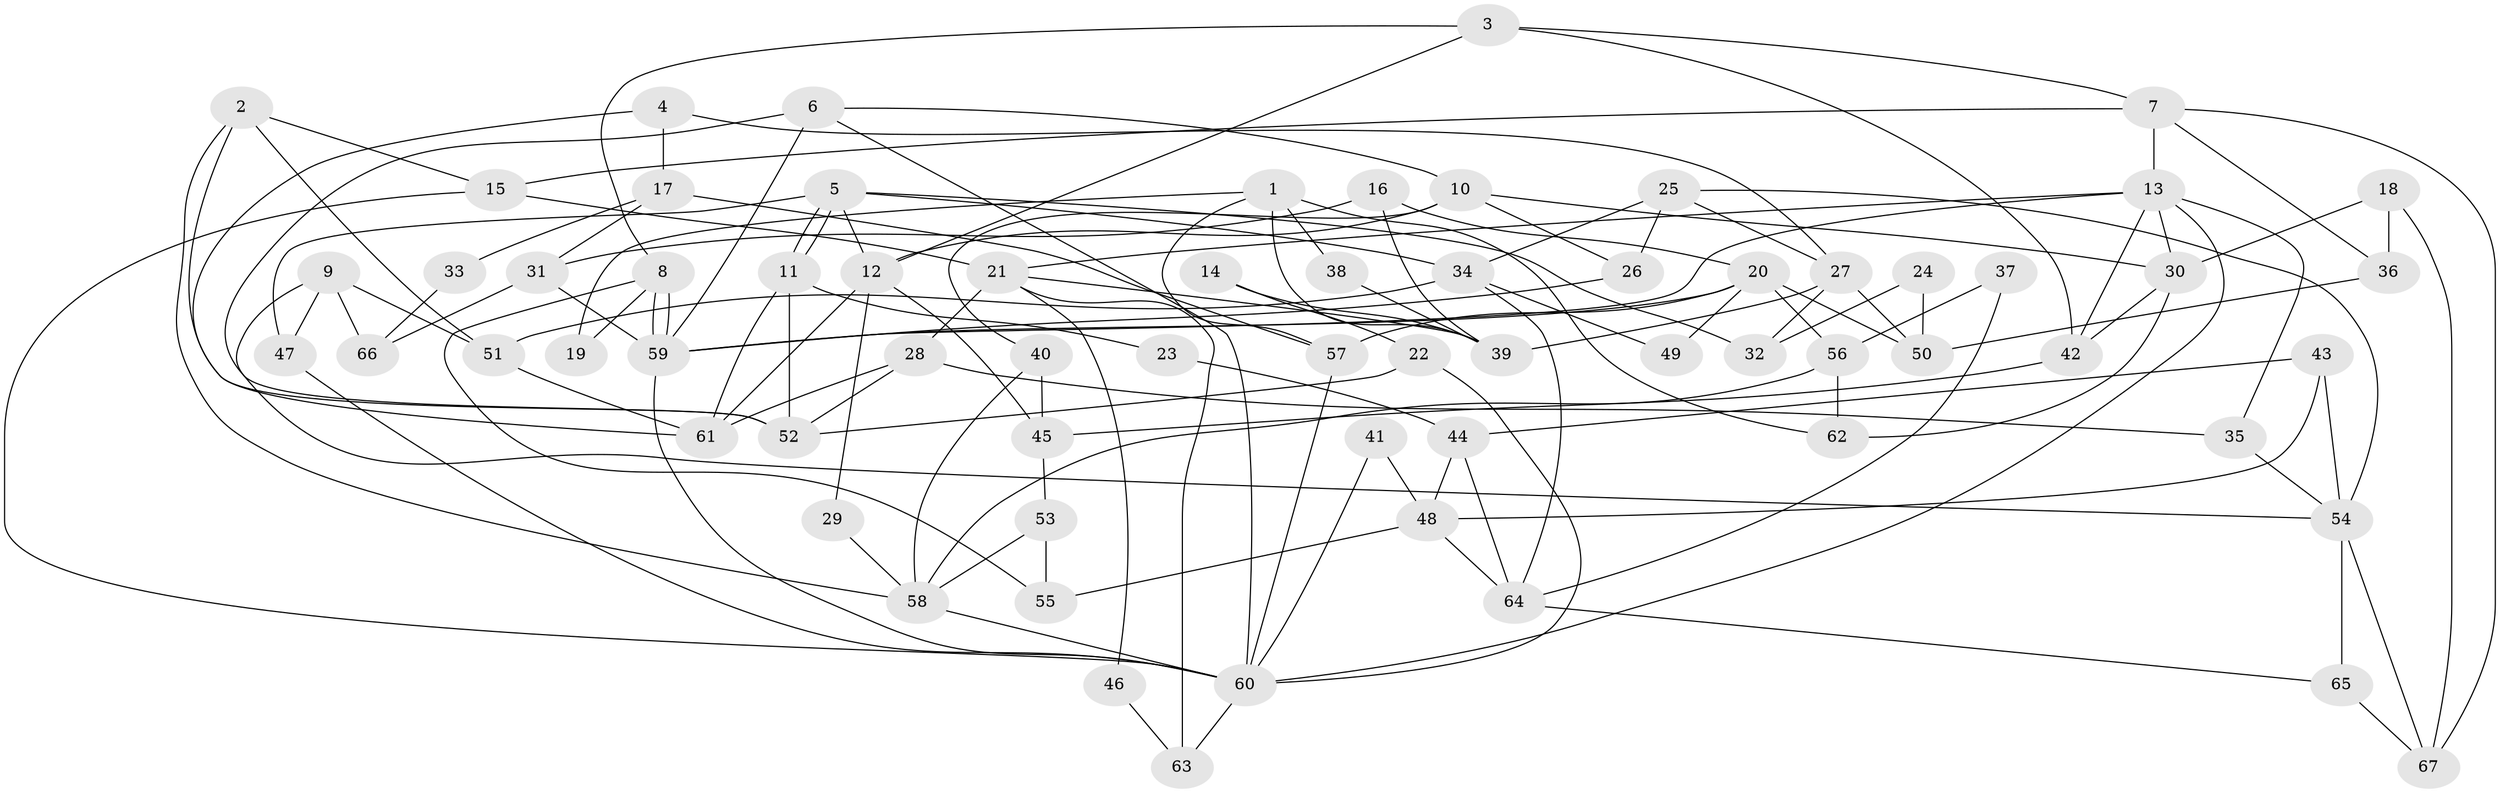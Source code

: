 // Generated by graph-tools (version 1.1) at 2025/36/03/09/25 02:36:11]
// undirected, 67 vertices, 134 edges
graph export_dot {
graph [start="1"]
  node [color=gray90,style=filled];
  1;
  2;
  3;
  4;
  5;
  6;
  7;
  8;
  9;
  10;
  11;
  12;
  13;
  14;
  15;
  16;
  17;
  18;
  19;
  20;
  21;
  22;
  23;
  24;
  25;
  26;
  27;
  28;
  29;
  30;
  31;
  32;
  33;
  34;
  35;
  36;
  37;
  38;
  39;
  40;
  41;
  42;
  43;
  44;
  45;
  46;
  47;
  48;
  49;
  50;
  51;
  52;
  53;
  54;
  55;
  56;
  57;
  58;
  59;
  60;
  61;
  62;
  63;
  64;
  65;
  66;
  67;
  1 -- 62;
  1 -- 57;
  1 -- 19;
  1 -- 38;
  1 -- 39;
  2 -- 51;
  2 -- 52;
  2 -- 15;
  2 -- 58;
  3 -- 7;
  3 -- 42;
  3 -- 8;
  3 -- 12;
  4 -- 17;
  4 -- 61;
  4 -- 27;
  5 -- 12;
  5 -- 11;
  5 -- 11;
  5 -- 32;
  5 -- 34;
  5 -- 47;
  6 -- 60;
  6 -- 52;
  6 -- 10;
  6 -- 59;
  7 -- 13;
  7 -- 15;
  7 -- 36;
  7 -- 67;
  8 -- 59;
  8 -- 59;
  8 -- 19;
  8 -- 55;
  9 -- 47;
  9 -- 54;
  9 -- 51;
  9 -- 66;
  10 -- 12;
  10 -- 26;
  10 -- 30;
  10 -- 40;
  11 -- 61;
  11 -- 23;
  11 -- 52;
  12 -- 45;
  12 -- 29;
  12 -- 61;
  13 -- 21;
  13 -- 59;
  13 -- 30;
  13 -- 35;
  13 -- 42;
  13 -- 60;
  14 -- 39;
  14 -- 22;
  15 -- 60;
  15 -- 21;
  16 -- 20;
  16 -- 39;
  16 -- 31;
  17 -- 57;
  17 -- 31;
  17 -- 33;
  18 -- 67;
  18 -- 30;
  18 -- 36;
  20 -- 50;
  20 -- 59;
  20 -- 49;
  20 -- 56;
  20 -- 57;
  21 -- 39;
  21 -- 28;
  21 -- 46;
  21 -- 63;
  22 -- 52;
  22 -- 60;
  23 -- 44;
  24 -- 50;
  24 -- 32;
  25 -- 26;
  25 -- 34;
  25 -- 27;
  25 -- 54;
  26 -- 59;
  27 -- 32;
  27 -- 39;
  27 -- 50;
  28 -- 35;
  28 -- 52;
  28 -- 61;
  29 -- 58;
  30 -- 42;
  30 -- 62;
  31 -- 59;
  31 -- 66;
  33 -- 66;
  34 -- 51;
  34 -- 49;
  34 -- 64;
  35 -- 54;
  36 -- 50;
  37 -- 56;
  37 -- 64;
  38 -- 39;
  40 -- 58;
  40 -- 45;
  41 -- 48;
  41 -- 60;
  42 -- 45;
  43 -- 48;
  43 -- 44;
  43 -- 54;
  44 -- 48;
  44 -- 64;
  45 -- 53;
  46 -- 63;
  47 -- 60;
  48 -- 55;
  48 -- 64;
  51 -- 61;
  53 -- 58;
  53 -- 55;
  54 -- 65;
  54 -- 67;
  56 -- 58;
  56 -- 62;
  57 -- 60;
  58 -- 60;
  59 -- 60;
  60 -- 63;
  64 -- 65;
  65 -- 67;
}
